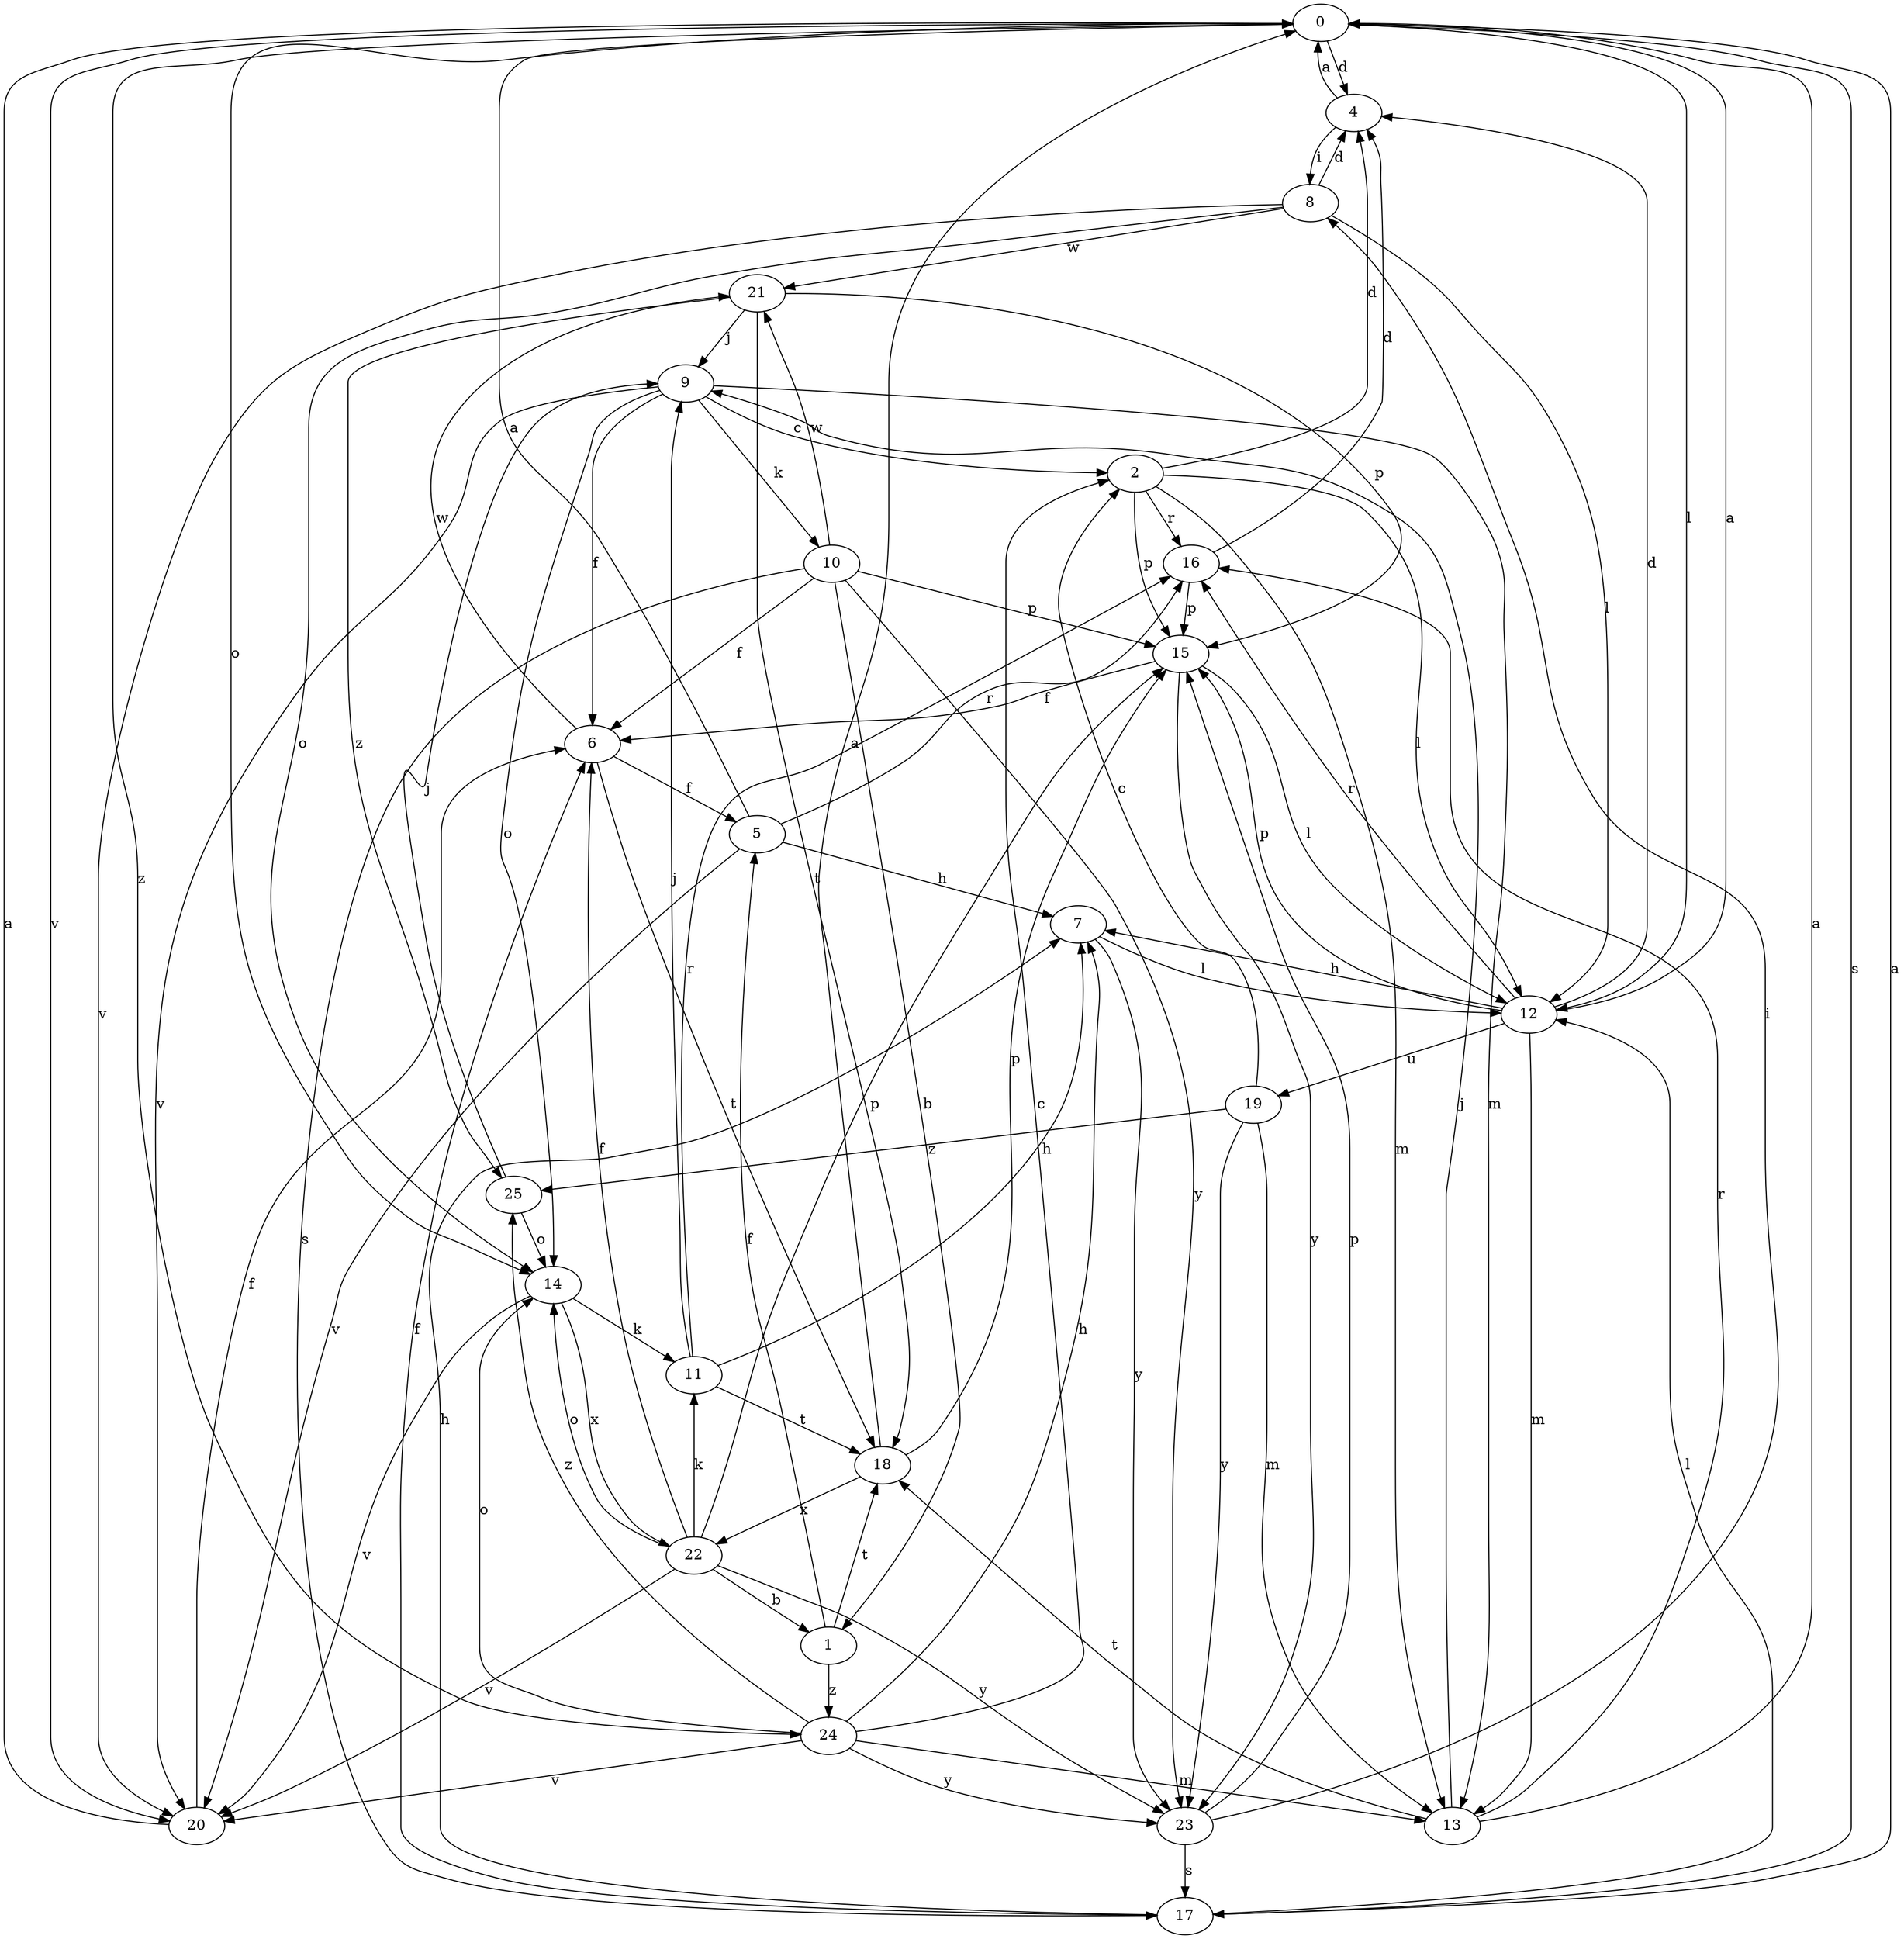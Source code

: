 strict digraph  {
0;
1;
2;
4;
5;
6;
7;
8;
9;
10;
11;
12;
13;
14;
15;
16;
17;
18;
19;
20;
21;
22;
23;
24;
25;
0 -> 4  [label=d];
0 -> 12  [label=l];
0 -> 14  [label=o];
0 -> 17  [label=s];
0 -> 20  [label=v];
0 -> 24  [label=z];
1 -> 5  [label=f];
1 -> 18  [label=t];
1 -> 24  [label=z];
2 -> 4  [label=d];
2 -> 12  [label=l];
2 -> 13  [label=m];
2 -> 15  [label=p];
2 -> 16  [label=r];
4 -> 0  [label=a];
4 -> 8  [label=i];
5 -> 0  [label=a];
5 -> 7  [label=h];
5 -> 16  [label=r];
5 -> 20  [label=v];
6 -> 5  [label=f];
6 -> 18  [label=t];
6 -> 21  [label=w];
7 -> 12  [label=l];
7 -> 23  [label=y];
8 -> 4  [label=d];
8 -> 12  [label=l];
8 -> 14  [label=o];
8 -> 20  [label=v];
8 -> 21  [label=w];
9 -> 2  [label=c];
9 -> 6  [label=f];
9 -> 10  [label=k];
9 -> 13  [label=m];
9 -> 14  [label=o];
9 -> 20  [label=v];
10 -> 1  [label=b];
10 -> 6  [label=f];
10 -> 15  [label=p];
10 -> 17  [label=s];
10 -> 21  [label=w];
10 -> 23  [label=y];
11 -> 7  [label=h];
11 -> 9  [label=j];
11 -> 16  [label=r];
11 -> 18  [label=t];
12 -> 0  [label=a];
12 -> 4  [label=d];
12 -> 7  [label=h];
12 -> 13  [label=m];
12 -> 15  [label=p];
12 -> 16  [label=r];
12 -> 19  [label=u];
13 -> 0  [label=a];
13 -> 9  [label=j];
13 -> 16  [label=r];
13 -> 18  [label=t];
14 -> 11  [label=k];
14 -> 20  [label=v];
14 -> 22  [label=x];
15 -> 6  [label=f];
15 -> 12  [label=l];
15 -> 23  [label=y];
16 -> 4  [label=d];
16 -> 15  [label=p];
17 -> 0  [label=a];
17 -> 6  [label=f];
17 -> 7  [label=h];
17 -> 12  [label=l];
18 -> 0  [label=a];
18 -> 15  [label=p];
18 -> 22  [label=x];
19 -> 2  [label=c];
19 -> 13  [label=m];
19 -> 23  [label=y];
19 -> 25  [label=z];
20 -> 0  [label=a];
20 -> 6  [label=f];
21 -> 9  [label=j];
21 -> 15  [label=p];
21 -> 18  [label=t];
21 -> 25  [label=z];
22 -> 1  [label=b];
22 -> 6  [label=f];
22 -> 11  [label=k];
22 -> 14  [label=o];
22 -> 15  [label=p];
22 -> 20  [label=v];
22 -> 23  [label=y];
23 -> 8  [label=i];
23 -> 15  [label=p];
23 -> 17  [label=s];
24 -> 2  [label=c];
24 -> 7  [label=h];
24 -> 13  [label=m];
24 -> 14  [label=o];
24 -> 20  [label=v];
24 -> 23  [label=y];
24 -> 25  [label=z];
25 -> 9  [label=j];
25 -> 14  [label=o];
}
